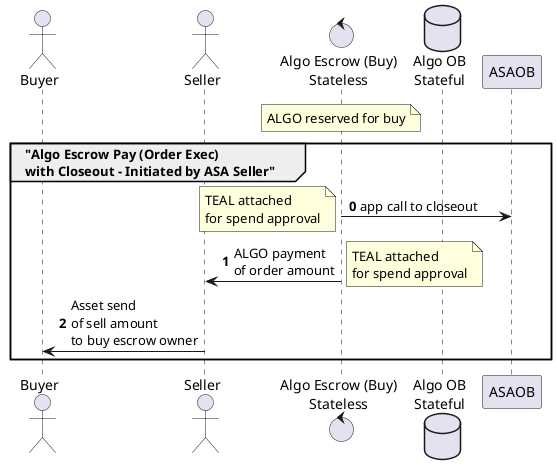 @startuml
actor Buyer
actor Seller
control "Algo Escrow (Buy)\nStateless" as AlgoEscrow
database "Algo OB\nStateful" as AlgoOB
note over AlgoEscrow: ALGO reserved for buy

group "Algo Escrow Pay (Order Exec)\nwith Closeout - Initiated by ASA Seller"
autonumber 0
AlgoEscrow -> ASAOB: app call to closeout
note left: TEAL attached\nfor spend approval
AlgoEscrow -> Seller: ALGO payment\nof order amount
note right: TEAL attached\nfor spend approval
Seller -> Buyer: Asset send\nof sell amount\nto buy escrow owner
end

@enduml
